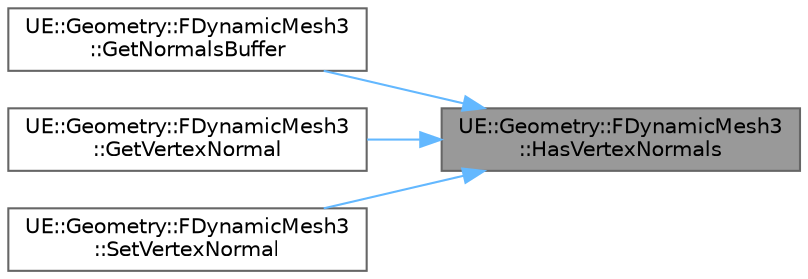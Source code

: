 digraph "UE::Geometry::FDynamicMesh3::HasVertexNormals"
{
 // INTERACTIVE_SVG=YES
 // LATEX_PDF_SIZE
  bgcolor="transparent";
  edge [fontname=Helvetica,fontsize=10,labelfontname=Helvetica,labelfontsize=10];
  node [fontname=Helvetica,fontsize=10,shape=box,height=0.2,width=0.4];
  rankdir="RL";
  Node1 [id="Node000001",label="UE::Geometry::FDynamicMesh3\l::HasVertexNormals",height=0.2,width=0.4,color="gray40", fillcolor="grey60", style="filled", fontcolor="black",tooltip=" "];
  Node1 -> Node2 [id="edge1_Node000001_Node000002",dir="back",color="steelblue1",style="solid",tooltip=" "];
  Node2 [id="Node000002",label="UE::Geometry::FDynamicMesh3\l::GetNormalsBuffer",height=0.2,width=0.4,color="grey40", fillcolor="white", style="filled",URL="$d2/d27/classUE_1_1Geometry_1_1FDynamicMesh3.html#a321f7060f8c442a3722e110cda228c26",tooltip=" "];
  Node1 -> Node3 [id="edge2_Node000001_Node000003",dir="back",color="steelblue1",style="solid",tooltip=" "];
  Node3 [id="Node000003",label="UE::Geometry::FDynamicMesh3\l::GetVertexNormal",height=0.2,width=0.4,color="grey40", fillcolor="white", style="filled",URL="$d2/d27/classUE_1_1Geometry_1_1FDynamicMesh3.html#af076021545ba73fffa8c83ef94e6a570",tooltip=" "];
  Node1 -> Node4 [id="edge3_Node000001_Node000004",dir="back",color="steelblue1",style="solid",tooltip=" "];
  Node4 [id="Node000004",label="UE::Geometry::FDynamicMesh3\l::SetVertexNormal",height=0.2,width=0.4,color="grey40", fillcolor="white", style="filled",URL="$d2/d27/classUE_1_1Geometry_1_1FDynamicMesh3.html#a0a4356170ff2a0d34c804732842c66d0",tooltip=" "];
}

